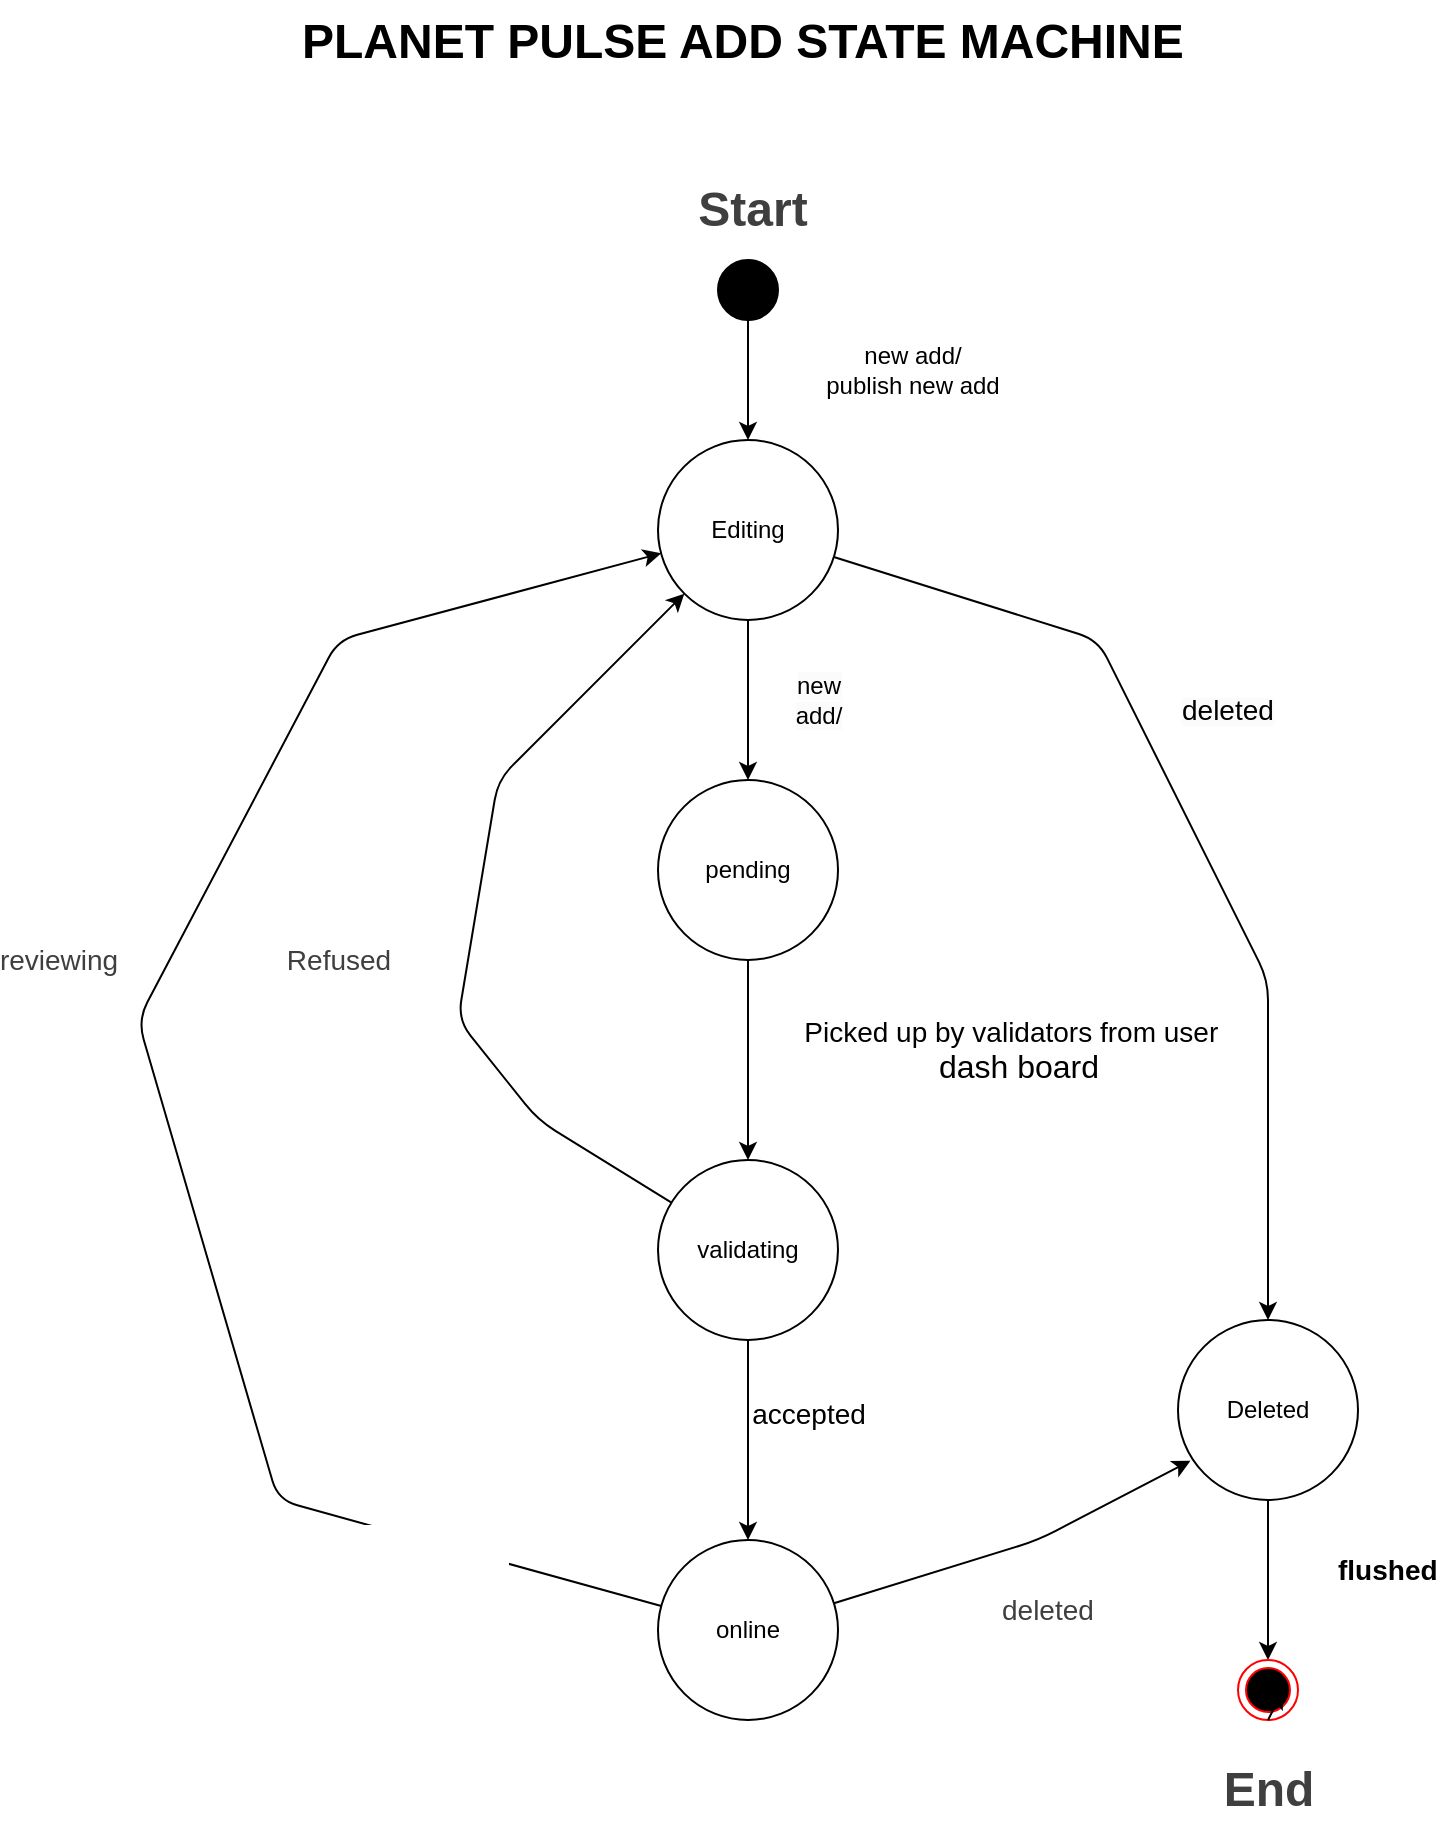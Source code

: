 <mxfile>
    <diagram id="7NFeSKWy8hpLkIbewxwy" name="Page-1">
        <mxGraphModel dx="3018" dy="1216" grid="1" gridSize="10" guides="1" tooltips="1" connect="1" arrows="1" fold="1" page="1" pageScale="1" pageWidth="827" pageHeight="1169" math="0" shadow="0">
            <root>
                <mxCell id="0"/>
                <mxCell id="1" parent="0"/>
                <mxCell id="4" value="" style="edgeStyle=none;html=1;" edge="1" parent="1" source="2" target="6">
                    <mxGeometry relative="1" as="geometry">
                        <mxPoint x="315" y="240" as="targetPoint"/>
                    </mxGeometry>
                </mxCell>
                <mxCell id="2" value="" style="ellipse;fillColor=strokeColor;html=1;" vertex="1" parent="1">
                    <mxGeometry x="300" y="160" width="30" height="30" as="geometry"/>
                </mxCell>
                <mxCell id="12" value="&lt;meta charset=&quot;utf-8&quot;&gt;&lt;span style=&quot;color: rgb(0, 0, 0); font-family: Helvetica; font-size: 12px; font-style: normal; font-variant-ligatures: normal; font-variant-caps: normal; font-weight: 400; letter-spacing: normal; orphans: 2; text-align: center; text-indent: 0px; text-transform: none; widows: 2; word-spacing: 0px; -webkit-text-stroke-width: 0px; white-space: normal; background-color: rgb(251, 251, 251); text-decoration-thickness: initial; text-decoration-style: initial; text-decoration-color: initial; display: inline !important; float: none;&quot;&gt;new add/&lt;/span&gt;&lt;br class=&quot;Apple-interchange-newline&quot;&gt;" style="edgeStyle=none;html=1;" edge="1" parent="1" source="6" target="11">
                    <mxGeometry y="35" relative="1" as="geometry">
                        <mxPoint as="offset"/>
                    </mxGeometry>
                </mxCell>
                <mxCell id="6" value="Editing" style="ellipse;whiteSpace=wrap;html=1;aspect=fixed;" vertex="1" parent="1">
                    <mxGeometry x="270" y="250" width="90" height="90" as="geometry"/>
                </mxCell>
                <mxCell id="7" value="&lt;b style=&quot;scrollbar-color: light-dark(#e2e2e2, #4b4b4b)&lt;br/&gt;&#x9;&#x9;&#x9;&#x9;&#x9;light-dark(#fbfbfb, var(--dark-panel-color)); font-size: 24px; color: rgb(63, 63, 63);&quot;&gt;Start&lt;/b&gt;" style="text;html=1;align=center;verticalAlign=middle;whiteSpace=wrap;rounded=0;" vertex="1" parent="1">
                    <mxGeometry x="285" y="120" width="65" height="30" as="geometry"/>
                </mxCell>
                <mxCell id="9" value="new add/&lt;div&gt;publish new add&lt;/div&gt;" style="text;html=1;align=center;verticalAlign=middle;whiteSpace=wrap;rounded=0;" vertex="1" parent="1">
                    <mxGeometry x="330" y="200" width="135" height="30" as="geometry"/>
                </mxCell>
                <mxCell id="18" value="" style="edgeStyle=none;html=1;" edge="1" parent="1" source="11" target="17">
                    <mxGeometry relative="1" as="geometry"/>
                </mxCell>
                <mxCell id="11" value="pending" style="ellipse;whiteSpace=wrap;html=1;aspect=fixed;" vertex="1" parent="1">
                    <mxGeometry x="270" y="420" width="90" height="90" as="geometry"/>
                </mxCell>
                <mxCell id="13" value="&lt;h1 style=&quot;margin-top: 0px;&quot;&gt;PLANET PULSE ADD STATE MACHINE&lt;/h1&gt;" style="text;html=1;whiteSpace=wrap;overflow=hidden;rounded=0;" vertex="1" parent="1">
                    <mxGeometry x="90" y="30" width="480" height="50" as="geometry"/>
                </mxCell>
                <mxCell id="20" value="" style="edgeStyle=none;html=1;" edge="1" parent="1" source="17" target="19">
                    <mxGeometry relative="1" as="geometry"/>
                </mxCell>
                <mxCell id="28" value="&lt;font style=&quot;font-size: 14px;&quot;&gt;accepted&lt;/font&gt;" style="edgeLabel;html=1;align=center;verticalAlign=middle;resizable=0;points=[];" vertex="1" connectable="0" parent="20">
                    <mxGeometry x="-0.272" y="4" relative="1" as="geometry">
                        <mxPoint x="26" as="offset"/>
                    </mxGeometry>
                </mxCell>
                <mxCell id="29" style="edgeStyle=none;html=1;" edge="1" parent="1" source="17" target="6">
                    <mxGeometry relative="1" as="geometry">
                        <Array as="points">
                            <mxPoint x="210" y="590"/>
                            <mxPoint x="170" y="540"/>
                            <mxPoint x="190" y="420"/>
                        </Array>
                    </mxGeometry>
                </mxCell>
                <mxCell id="17" value="validating" style="ellipse;whiteSpace=wrap;html=1;aspect=fixed;" vertex="1" parent="1">
                    <mxGeometry x="270" y="610" width="90" height="90" as="geometry"/>
                </mxCell>
                <mxCell id="26" style="edgeStyle=none;html=1;" edge="1" parent="1" source="19" target="6">
                    <mxGeometry relative="1" as="geometry">
                        <mxPoint x="140" y="610" as="targetPoint"/>
                        <Array as="points">
                            <mxPoint x="80" y="780"/>
                            <mxPoint x="10" y="540"/>
                            <mxPoint x="110" y="350"/>
                        </Array>
                    </mxGeometry>
                </mxCell>
                <mxCell id="27" value="&lt;span style=&quot;color: rgb(63, 63, 63); font-size: 14px;&quot;&gt;reviewing&lt;/span&gt;" style="edgeLabel;html=1;align=center;verticalAlign=middle;resizable=0;points=[];" vertex="1" connectable="0" parent="26">
                    <mxGeometry x="0.275" y="2" relative="1" as="geometry">
                        <mxPoint x="-76" y="42" as="offset"/>
                    </mxGeometry>
                </mxCell>
                <mxCell id="19" value="online" style="ellipse;whiteSpace=wrap;html=1;aspect=fixed;" vertex="1" parent="1">
                    <mxGeometry x="270" y="800" width="90" height="90" as="geometry"/>
                </mxCell>
                <mxCell id="37" style="edgeStyle=none;html=1;entryX=0.5;entryY=0;entryDx=0;entryDy=0;" edge="1" parent="1" source="21" target="33">
                    <mxGeometry relative="1" as="geometry"/>
                </mxCell>
                <mxCell id="21" value="Deleted" style="ellipse;whiteSpace=wrap;html=1;aspect=fixed;" vertex="1" parent="1">
                    <mxGeometry x="530" y="690" width="90" height="90" as="geometry"/>
                </mxCell>
                <mxCell id="25" style="edgeStyle=none;html=1;entryX=0.069;entryY=0.782;entryDx=0;entryDy=0;entryPerimeter=0;" edge="1" parent="1" source="19" target="21">
                    <mxGeometry relative="1" as="geometry">
                        <Array as="points">
                            <mxPoint x="460" y="800"/>
                        </Array>
                    </mxGeometry>
                </mxCell>
                <mxCell id="33" value="" style="ellipse;html=1;shape=endState;fillColor=#000000;strokeColor=#ff0000;" vertex="1" parent="1">
                    <mxGeometry x="560" y="860" width="30" height="30" as="geometry"/>
                </mxCell>
                <mxCell id="36" style="edgeStyle=none;html=1;exitX=0.5;exitY=1;exitDx=0;exitDy=0;entryX=0.75;entryY=0.512;entryDx=0;entryDy=0;entryPerimeter=0;" edge="1" parent="1" source="33" target="33">
                    <mxGeometry relative="1" as="geometry"/>
                </mxCell>
                <mxCell id="39" value="&lt;div style=&quot;text-align: center;&quot;&gt;&lt;span style=&quot;text-wrap: nowrap; background-color: rgb(255, 255, 255);&quot;&gt;&lt;font style=&quot;font-size: 14px;&quot;&gt;&lt;b&gt;flushed&lt;/b&gt;&lt;/font&gt;&lt;/span&gt;&lt;/div&gt;" style="text;whiteSpace=wrap;html=1;" vertex="1" parent="1">
                    <mxGeometry x="607.5" y="800" width="60" height="30" as="geometry"/>
                </mxCell>
                <mxCell id="41" value="&lt;font style=&quot;scrollbar-color: light-dark(#e2e2e2, #4b4b4b)&lt;br/&gt;&#x9;&#x9;&#x9;&#x9;&#x9;light-dark(#fbfbfb, var(--dark-panel-color)); font-size: 14px;&quot;&gt;Picked up by validators from user&amp;nbsp;&amp;nbsp;&lt;/font&gt;&lt;div style=&quot;scrollbar-color: light-dark(#e2e2e2, #4b4b4b)&lt;br/&gt;&#x9;&#x9;&#x9;&#x9;&#x9;light-dark(#fbfbfb, var(--dark-panel-color));&quot;&gt;&lt;font style=&quot;scrollbar-color: light-dark(#e2e2e2, #4b4b4b)&lt;br/&gt;&#x9;&#x9;&#x9;&#x9;&#x9;light-dark(#fbfbfb, var(--dark-panel-color));&quot; size=&quot;3&quot;&gt;dash board&lt;/font&gt;&lt;/div&gt;" style="text;html=1;align=center;verticalAlign=middle;resizable=0;points=[];autosize=1;strokeColor=none;fillColor=none;" vertex="1" parent="1">
                    <mxGeometry x="330" y="530" width="240" height="50" as="geometry"/>
                </mxCell>
                <mxCell id="43" value="&lt;span style=&quot;color: rgb(63, 63, 63); font-family: Helvetica; font-size: 14px; font-style: normal; font-variant-ligatures: normal; font-variant-caps: normal; font-weight: 400; letter-spacing: normal; orphans: 2; text-align: center; text-indent: 0px; text-transform: none; widows: 2; word-spacing: 0px; -webkit-text-stroke-width: 0px; white-space: nowrap; background-color: rgb(255, 255, 255); text-decoration-thickness: initial; text-decoration-style: initial; text-decoration-color: initial; float: none; display: inline !important;&quot;&gt;deleted&lt;/span&gt;" style="text;whiteSpace=wrap;html=1;" vertex="1" parent="1">
                    <mxGeometry x="440" y="820" width="70" height="40" as="geometry"/>
                </mxCell>
                <mxCell id="46" value="&lt;b style=&quot;scrollbar-color: light-dark(#e2e2e2, #4b4b4b)&lt;br/&gt;&#x9;&#x9;&#x9;&#x9;&#x9;light-dark(#fbfbfb, var(--dark-panel-color)); font-size: 24px; color: rgb(63, 63, 63);&quot;&gt;End&lt;/b&gt;" style="text;html=1;align=center;verticalAlign=middle;whiteSpace=wrap;rounded=0;" vertex="1" parent="1">
                    <mxGeometry x="542.5" y="910" width="65" height="30" as="geometry"/>
                </mxCell>
                <mxCell id="54" value="&lt;span style=&quot;color: rgb(63, 63, 63); font-size: 14px;&quot;&gt;Refused&lt;/span&gt;" style="edgeLabel;html=1;align=center;verticalAlign=middle;resizable=0;points=[];" vertex="1" connectable="0" parent="1">
                    <mxGeometry x="109.998" y="510.004" as="geometry"/>
                </mxCell>
                <mxCell id="56" style="edgeStyle=none;html=1;entryX=0.5;entryY=0;entryDx=0;entryDy=0;" edge="1" parent="1" source="6" target="21">
                    <mxGeometry relative="1" as="geometry">
                        <Array as="points">
                            <mxPoint x="490" y="350"/>
                            <mxPoint x="575" y="520"/>
                        </Array>
                    </mxGeometry>
                </mxCell>
                <mxCell id="57" value="&lt;span style=&quot;color: rgb(0, 0, 0); font-family: Helvetica; font-style: normal; font-variant-ligatures: normal; font-variant-caps: normal; font-weight: 400; letter-spacing: normal; orphans: 2; text-align: center; text-indent: 0px; text-transform: none; widows: 2; word-spacing: 0px; -webkit-text-stroke-width: 0px; white-space: normal; background-color: rgb(251, 251, 251); text-decoration-thickness: initial; text-decoration-style: initial; text-decoration-color: initial; float: none; display: inline !important;&quot;&gt;&lt;font style=&quot;font-size: 14px;&quot;&gt;deleted&lt;/font&gt;&lt;/span&gt;" style="text;whiteSpace=wrap;html=1;" vertex="1" parent="1">
                    <mxGeometry x="530" y="370" width="50" height="40" as="geometry"/>
                </mxCell>
            </root>
        </mxGraphModel>
    </diagram>
</mxfile>